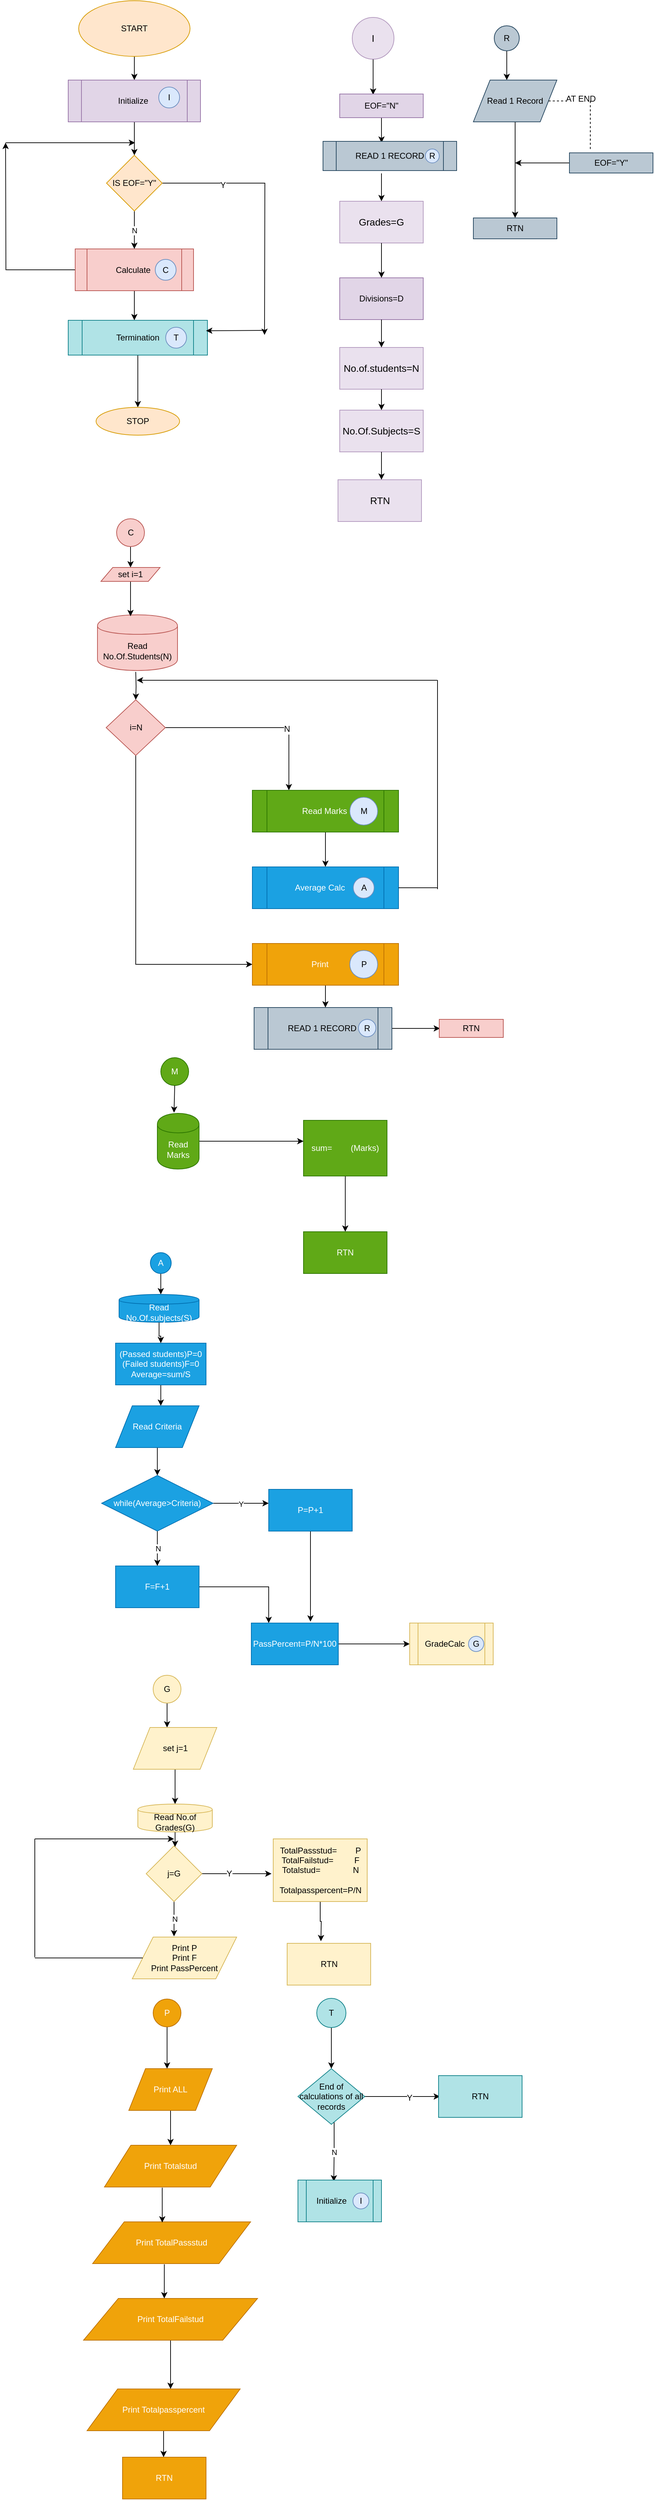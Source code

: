 <mxfile version="11.1.4" type="device"><diagram id="ZQLFduoeoYJBUUgqtm06" name="Page-1"><mxGraphModel dx="868" dy="1684" grid="1" gridSize="6" guides="1" tooltips="1" connect="1" arrows="1" fold="1" page="0" pageScale="1" pageWidth="850" pageHeight="1100" math="0" shadow="0"><root><mxCell id="0"/><mxCell id="1" parent="0"/><mxCell id="sk8tF0rYhIyQ2tInq6y--229" style="edgeStyle=orthogonalEdgeStyle;rounded=0;orthogonalLoop=1;jettySize=auto;html=1;" parent="1" source="3aPJPTAORdc3I3NEziZK-112" edge="1"><mxGeometry relative="1" as="geometry"><mxPoint x="280" y="1430" as="targetPoint"/></mxGeometry></mxCell><mxCell id="3aPJPTAORdc3I3NEziZK-112" value="G" style="ellipse;whiteSpace=wrap;html=1;aspect=fixed;fillColor=#fff2cc;strokeColor=#d6b656;" parent="1" vertex="1"><mxGeometry x="260" y="1355" width="40" height="40" as="geometry"/></mxCell><mxCell id="sk8tF0rYhIyQ2tInq6y--31" style="edgeStyle=orthogonalEdgeStyle;rounded=0;orthogonalLoop=1;jettySize=auto;html=1;" parent="1" source="3aPJPTAORdc3I3NEziZK-126" edge="1"><mxGeometry relative="1" as="geometry"><mxPoint x="501" y="1737" as="targetPoint"/></mxGeometry></mxCell><mxCell id="3aPJPTAORdc3I3NEziZK-126" value="TotalPassstud=&amp;nbsp; &amp;nbsp; &amp;nbsp; &amp;nbsp; P&lt;br&gt;TotalFailstud=&amp;nbsp; &amp;nbsp; &amp;nbsp; &amp;nbsp; &amp;nbsp;F&lt;br&gt;Totalstud=&amp;nbsp; &amp;nbsp; &amp;nbsp; &amp;nbsp; &amp;nbsp; &amp;nbsp; &amp;nbsp; N&lt;br&gt;&lt;br&gt;Totalpasspercent=P/N" style="rounded=0;whiteSpace=wrap;html=1;fillColor=#fff2cc;strokeColor=#d6b656;" parent="1" vertex="1"><mxGeometry x="432.5" y="1590" width="135" height="90" as="geometry"/></mxCell><mxCell id="3aPJPTAORdc3I3NEziZK-130" value="" style="shape=image;html=1;verticalAlign=top;verticalLabelPosition=bottom;labelBackgroundColor=#ffffff;imageAspect=0;aspect=fixed;image=https://cdn2.iconfinder.com/data/icons/crystalproject/Open-Office-Icons/stock_sum.png" parent="1" vertex="1"><mxGeometry x="530.5" y="1600" width="14" height="14" as="geometry"/></mxCell><mxCell id="3aPJPTAORdc3I3NEziZK-131" value="" style="shape=image;html=1;verticalAlign=top;verticalLabelPosition=bottom;labelBackgroundColor=#ffffff;imageAspect=0;aspect=fixed;image=https://cdn2.iconfinder.com/data/icons/crystalproject/Open-Office-Icons/stock_sum.png" parent="1" vertex="1"><mxGeometry x="530.5" y="1617" width="13" height="13" as="geometry"/></mxCell><mxCell id="3aPJPTAORdc3I3NEziZK-135" value="RTN" style="rounded=0;whiteSpace=wrap;html=1;fillColor=#fff2cc;strokeColor=#d6b656;" parent="1" vertex="1"><mxGeometry x="452.5" y="1740" width="120" height="60" as="geometry"/></mxCell><mxCell id="3aPJPTAORdc3I3NEziZK-138" style="edgeStyle=orthogonalEdgeStyle;rounded=0;orthogonalLoop=1;jettySize=auto;html=1;" parent="1" source="3aPJPTAORdc3I3NEziZK-137" edge="1"><mxGeometry relative="1" as="geometry"><mxPoint x="280" y="1920" as="targetPoint"/></mxGeometry></mxCell><mxCell id="3aPJPTAORdc3I3NEziZK-137" value="P" style="ellipse;whiteSpace=wrap;html=1;aspect=fixed;fillColor=#f0a30a;strokeColor=#BD7000;fontColor=#ffffff;" parent="1" vertex="1"><mxGeometry x="260" y="1820" width="40" height="40" as="geometry"/></mxCell><mxCell id="3aPJPTAORdc3I3NEziZK-142" value="Print TotalPassstud" style="shape=parallelogram;perimeter=parallelogramPerimeter;whiteSpace=wrap;html=1;fillColor=#f0a30a;strokeColor=#BD7000;fontColor=#ffffff;" parent="1" vertex="1"><mxGeometry x="173" y="2140" width="227" height="60" as="geometry"/></mxCell><mxCell id="sk8tF0rYhIyQ2tInq6y--40" style="edgeStyle=orthogonalEdgeStyle;rounded=0;orthogonalLoop=1;jettySize=auto;html=1;" parent="1" source="3aPJPTAORdc3I3NEziZK-144" edge="1"><mxGeometry relative="1" as="geometry"><mxPoint x="285" y="2380" as="targetPoint"/></mxGeometry></mxCell><mxCell id="3aPJPTAORdc3I3NEziZK-144" value="Print TotalFailstud" style="shape=parallelogram;perimeter=parallelogramPerimeter;whiteSpace=wrap;html=1;fillColor=#f0a30a;strokeColor=#BD7000;fontColor=#ffffff;" parent="1" vertex="1"><mxGeometry x="160" y="2250" width="250" height="60" as="geometry"/></mxCell><mxCell id="sk8tF0rYhIyQ2tInq6y--230" style="edgeStyle=orthogonalEdgeStyle;rounded=0;orthogonalLoop=1;jettySize=auto;html=1;entryX=0.5;entryY=0;entryDx=0;entryDy=0;" parent="1" source="sk8tF0rYhIyQ2tInq6y--20" target="sk8tF0rYhIyQ2tInq6y--228" edge="1"><mxGeometry relative="1" as="geometry"/></mxCell><mxCell id="sk8tF0rYhIyQ2tInq6y--20" value="set j=1" style="shape=parallelogram;perimeter=parallelogramPerimeter;whiteSpace=wrap;html=1;fillColor=#fff2cc;strokeColor=#d6b656;" parent="1" vertex="1"><mxGeometry x="231.5" y="1430" width="120" height="60" as="geometry"/></mxCell><mxCell id="sk8tF0rYhIyQ2tInq6y--24" style="edgeStyle=orthogonalEdgeStyle;rounded=0;orthogonalLoop=1;jettySize=auto;html=1;" parent="1" source="sk8tF0rYhIyQ2tInq6y--23" edge="1"><mxGeometry relative="1" as="geometry"><mxPoint x="430" y="1640" as="targetPoint"/></mxGeometry></mxCell><mxCell id="sk8tF0rYhIyQ2tInq6y--29" value="Y" style="text;html=1;resizable=0;points=[];align=center;verticalAlign=middle;labelBackgroundColor=#ffffff;" parent="sk8tF0rYhIyQ2tInq6y--24" vertex="1" connectable="0"><mxGeometry x="-0.22" relative="1" as="geometry"><mxPoint as="offset"/></mxGeometry></mxCell><mxCell id="sk8tF0rYhIyQ2tInq6y--25" value="N" style="edgeStyle=orthogonalEdgeStyle;rounded=0;orthogonalLoop=1;jettySize=auto;html=1;" parent="1" source="sk8tF0rYhIyQ2tInq6y--23" edge="1"><mxGeometry relative="1" as="geometry"><mxPoint x="290" y="1730" as="targetPoint"/></mxGeometry></mxCell><mxCell id="sk8tF0rYhIyQ2tInq6y--23" value="j=G" style="rhombus;whiteSpace=wrap;html=1;fillColor=#fff2cc;strokeColor=#d6b656;" parent="1" vertex="1"><mxGeometry x="250" y="1600" width="80" height="80" as="geometry"/></mxCell><mxCell id="sk8tF0rYhIyQ2tInq6y--28" value="Print P&lt;br&gt;Print F&lt;br&gt;Print PassPercent" style="shape=parallelogram;perimeter=parallelogramPerimeter;whiteSpace=wrap;html=1;fillColor=#fff2cc;strokeColor=#d6b656;" parent="1" vertex="1"><mxGeometry x="230" y="1731" width="150" height="60" as="geometry"/></mxCell><mxCell id="sk8tF0rYhIyQ2tInq6y--36" style="edgeStyle=orthogonalEdgeStyle;rounded=0;orthogonalLoop=1;jettySize=auto;html=1;" parent="1" source="sk8tF0rYhIyQ2tInq6y--33" target="sk8tF0rYhIyQ2tInq6y--35" edge="1"><mxGeometry relative="1" as="geometry"><mxPoint x="285" y="2020" as="targetPoint"/></mxGeometry></mxCell><mxCell id="sk8tF0rYhIyQ2tInq6y--33" value="Print ALL" style="shape=parallelogram;perimeter=parallelogramPerimeter;whiteSpace=wrap;html=1;fillColor=#f0a30a;strokeColor=#BD7000;fontColor=#ffffff;" parent="1" vertex="1"><mxGeometry x="225" y="1920" width="120" height="60" as="geometry"/></mxCell><mxCell id="sk8tF0rYhIyQ2tInq6y--35" value="Print Totalstud" style="shape=parallelogram;perimeter=parallelogramPerimeter;whiteSpace=wrap;html=1;fillColor=#f0a30a;strokeColor=#BD7000;fontColor=#ffffff;" parent="1" vertex="1"><mxGeometry x="190" y="2030" width="190" height="60" as="geometry"/></mxCell><mxCell id="sk8tF0rYhIyQ2tInq6y--48" value="" style="shape=image;html=1;verticalAlign=top;verticalLabelPosition=bottom;labelBackgroundColor=#ffffff;imageAspect=0;aspect=fixed;image=https://cdn2.iconfinder.com/data/icons/crystalproject/Open-Office-Icons/stock_sum.png" parent="1" vertex="1"><mxGeometry x="530.5" y="1633.5" width="13" height="13" as="geometry"/></mxCell><mxCell id="wvKOjWyIlI6dBf79b14o-139" style="edgeStyle=orthogonalEdgeStyle;rounded=0;orthogonalLoop=1;jettySize=auto;html=1;" edge="1" parent="1" source="sk8tF0rYhIyQ2tInq6y--49"><mxGeometry relative="1" as="geometry"><mxPoint x="275" y="2478" as="targetPoint"/></mxGeometry></mxCell><mxCell id="sk8tF0rYhIyQ2tInq6y--49" value="Print Totalpasspercent" style="shape=parallelogram;perimeter=parallelogramPerimeter;whiteSpace=wrap;html=1;fillColor=#f0a30a;strokeColor=#BD7000;fontColor=#ffffff;" parent="1" vertex="1"><mxGeometry x="165" y="2380" width="220" height="60" as="geometry"/></mxCell><mxCell id="sk8tF0rYhIyQ2tInq6y--261" value="" style="edgeStyle=orthogonalEdgeStyle;rounded=0;orthogonalLoop=1;jettySize=auto;html=1;" parent="1" source="sk8tF0rYhIyQ2tInq6y--228" target="sk8tF0rYhIyQ2tInq6y--23" edge="1"><mxGeometry relative="1" as="geometry"><Array as="points"><mxPoint x="290" y="1600"/><mxPoint x="290" y="1600"/></Array></mxGeometry></mxCell><mxCell id="sk8tF0rYhIyQ2tInq6y--228" value="Read No.of Grades(G)" style="shape=cylinder;whiteSpace=wrap;html=1;boundedLbl=1;backgroundOutline=1;fillColor=#fff2cc;strokeColor=#d6b656;" parent="1" vertex="1"><mxGeometry x="238" y="1540" width="107" height="40" as="geometry"/></mxCell><mxCell id="sk8tF0rYhIyQ2tInq6y--235" value="" style="endArrow=classic;html=1;exitX=0.454;exitY=1.017;exitDx=0;exitDy=0;exitPerimeter=0;" parent="1" source="3aPJPTAORdc3I3NEziZK-142" edge="1"><mxGeometry width="50" height="50" relative="1" as="geometry"><mxPoint x="270" y="2230" as="sourcePoint"/><mxPoint x="276" y="2250" as="targetPoint"/></mxGeometry></mxCell><mxCell id="sk8tF0rYhIyQ2tInq6y--236" value="" style="endArrow=classic;html=1;exitX=0.437;exitY=1.017;exitDx=0;exitDy=0;exitPerimeter=0;entryX=0.441;entryY=0.017;entryDx=0;entryDy=0;entryPerimeter=0;" parent="1" source="sk8tF0rYhIyQ2tInq6y--35" target="3aPJPTAORdc3I3NEziZK-142" edge="1"><mxGeometry width="50" height="50" relative="1" as="geometry"><mxPoint x="60" y="2640" as="sourcePoint"/><mxPoint x="110" y="2590" as="targetPoint"/></mxGeometry></mxCell><mxCell id="sk8tF0rYhIyQ2tInq6y--266" value="" style="endArrow=none;html=1;entryX=0;entryY=0.5;entryDx=0;entryDy=0;" parent="1" target="sk8tF0rYhIyQ2tInq6y--28" edge="1"><mxGeometry width="50" height="50" relative="1" as="geometry"><mxPoint x="90" y="1761" as="sourcePoint"/><mxPoint x="130" y="1600" as="targetPoint"/></mxGeometry></mxCell><mxCell id="sk8tF0rYhIyQ2tInq6y--268" value="" style="endArrow=none;html=1;" parent="1" edge="1"><mxGeometry width="50" height="50" relative="1" as="geometry"><mxPoint x="90" y="1590" as="sourcePoint"/><mxPoint x="90" y="1760" as="targetPoint"/></mxGeometry></mxCell><mxCell id="sk8tF0rYhIyQ2tInq6y--270" value="" style="endArrow=classic;html=1;" parent="1" edge="1"><mxGeometry width="50" height="50" relative="1" as="geometry"><mxPoint x="90" y="1590" as="sourcePoint"/><mxPoint x="290" y="1590" as="targetPoint"/></mxGeometry></mxCell><mxCell id="vvqrnRVH2BmpitaRhKZG-7" style="edgeStyle=orthogonalEdgeStyle;rounded=0;orthogonalLoop=1;jettySize=auto;html=1;entryX=0.5;entryY=0;entryDx=0;entryDy=0;" parent="1" source="vvqrnRVH2BmpitaRhKZG-6" edge="1" target="vvqrnRVH2BmpitaRhKZG-8"><mxGeometry relative="1" as="geometry"><mxPoint x="519" y="1920" as="targetPoint"/></mxGeometry></mxCell><mxCell id="vvqrnRVH2BmpitaRhKZG-6" value="T" style="ellipse;whiteSpace=wrap;html=1;aspect=fixed;fillColor=#b0e3e6;strokeColor=#0e8088;" parent="1" vertex="1"><mxGeometry x="495" y="1819" width="42" height="42" as="geometry"/></mxCell><mxCell id="vvqrnRVH2BmpitaRhKZG-10" style="edgeStyle=orthogonalEdgeStyle;rounded=0;orthogonalLoop=1;jettySize=auto;html=1;" parent="1" source="vvqrnRVH2BmpitaRhKZG-8" edge="1"><mxGeometry relative="1" as="geometry"><mxPoint x="672" y="1960" as="targetPoint"/></mxGeometry></mxCell><mxCell id="vvqrnRVH2BmpitaRhKZG-11" value="Y" style="text;html=1;resizable=0;points=[];align=center;verticalAlign=middle;labelBackgroundColor=#ffffff;" parent="vvqrnRVH2BmpitaRhKZG-10" vertex="1" connectable="0"><mxGeometry x="0.185" y="-1" relative="1" as="geometry"><mxPoint as="offset"/></mxGeometry></mxCell><mxCell id="vvqrnRVH2BmpitaRhKZG-13" value="N" style="edgeStyle=orthogonalEdgeStyle;rounded=0;orthogonalLoop=1;jettySize=auto;html=1;" parent="1" source="vvqrnRVH2BmpitaRhKZG-8" edge="1"><mxGeometry relative="1" as="geometry"><mxPoint x="519.5" y="2082" as="targetPoint"/><Array as="points"><mxPoint x="520" y="2040"/><mxPoint x="520" y="2040"/></Array></mxGeometry></mxCell><mxCell id="vvqrnRVH2BmpitaRhKZG-8" value="End of calculations of all records" style="rhombus;whiteSpace=wrap;html=1;fillColor=#b0e3e6;strokeColor=#0e8088;" parent="1" vertex="1"><mxGeometry x="468" y="1920" width="96" height="80" as="geometry"/></mxCell><mxCell id="vvqrnRVH2BmpitaRhKZG-12" value="RTN" style="rounded=0;whiteSpace=wrap;html=1;fillColor=#b0e3e6;strokeColor=#0e8088;" parent="1" vertex="1"><mxGeometry x="670" y="1930" width="120" height="60" as="geometry"/></mxCell><mxCell id="vvqrnRVH2BmpitaRhKZG-14" value="Initialize&amp;nbsp; &amp;nbsp; &amp;nbsp; &amp;nbsp;" style="shape=process;whiteSpace=wrap;html=1;backgroundOutline=1;fillColor=#b0e3e6;strokeColor=#0e8088;" parent="1" vertex="1"><mxGeometry x="468" y="2080" width="120" height="60" as="geometry"/></mxCell><mxCell id="vvqrnRVH2BmpitaRhKZG-15" value="I" style="ellipse;whiteSpace=wrap;html=1;aspect=fixed;fillColor=#dae8fc;strokeColor=#6c8ebf;" parent="1" vertex="1"><mxGeometry x="547" y="2098.5" width="23" height="23" as="geometry"/></mxCell><mxCell id="vvqrnRVH2BmpitaRhKZG-19" style="edgeStyle=orthogonalEdgeStyle;rounded=0;orthogonalLoop=1;jettySize=auto;html=1;entryX=0.25;entryY=0;entryDx=0;entryDy=0;" parent="1" source="vvqrnRVH2BmpitaRhKZG-22" target="vvqrnRVH2BmpitaRhKZG-24" edge="1"><mxGeometry relative="1" as="geometry"/></mxCell><mxCell id="vvqrnRVH2BmpitaRhKZG-20" value="N" style="text;html=1;resizable=0;points=[];align=center;verticalAlign=middle;labelBackgroundColor=#ffffff;" parent="vvqrnRVH2BmpitaRhKZG-19" vertex="1" connectable="0"><mxGeometry x="0.339" y="-3" relative="1" as="geometry"><mxPoint as="offset"/></mxGeometry></mxCell><mxCell id="vvqrnRVH2BmpitaRhKZG-21" style="edgeStyle=orthogonalEdgeStyle;rounded=0;orthogonalLoop=1;jettySize=auto;html=1;entryX=0;entryY=0.5;entryDx=0;entryDy=0;" parent="1" source="vvqrnRVH2BmpitaRhKZG-22" target="vvqrnRVH2BmpitaRhKZG-29" edge="1"><mxGeometry relative="1" as="geometry"><Array as="points"><mxPoint x="235.5" y="334"/></Array></mxGeometry></mxCell><mxCell id="vvqrnRVH2BmpitaRhKZG-22" value="i=N" style="rhombus;whiteSpace=wrap;html=1;fillColor=#f8cecc;strokeColor=#b85450;" parent="1" vertex="1"><mxGeometry x="192.5" y="-46" width="85" height="80" as="geometry"/></mxCell><mxCell id="vvqrnRVH2BmpitaRhKZG-23" style="edgeStyle=orthogonalEdgeStyle;rounded=0;orthogonalLoop=1;jettySize=auto;html=1;" parent="1" source="vvqrnRVH2BmpitaRhKZG-24" target="vvqrnRVH2BmpitaRhKZG-26" edge="1"><mxGeometry relative="1" as="geometry"><mxPoint x="507.5" y="184" as="targetPoint"/></mxGeometry></mxCell><mxCell id="vvqrnRVH2BmpitaRhKZG-24" value="Read Marks&amp;nbsp;" style="shape=process;whiteSpace=wrap;html=1;backgroundOutline=1;fillColor=#60a917;strokeColor=#2D7600;fontColor=#ffffff;" parent="1" vertex="1"><mxGeometry x="402.5" y="84" width="210" height="60" as="geometry"/></mxCell><mxCell id="vvqrnRVH2BmpitaRhKZG-25" value="M" style="ellipse;whiteSpace=wrap;html=1;aspect=fixed;fillColor=#dae8fc;strokeColor=#6c8ebf;" parent="1" vertex="1"><mxGeometry x="542.5" y="94" width="40" height="40" as="geometry"/></mxCell><mxCell id="vvqrnRVH2BmpitaRhKZG-26" value="Average Calc&amp;nbsp; &amp;nbsp; &amp;nbsp;" style="shape=process;whiteSpace=wrap;html=1;backgroundOutline=1;fillColor=#1ba1e2;strokeColor=#006EAF;fontColor=#ffffff;" parent="1" vertex="1"><mxGeometry x="402.5" y="194" width="210" height="60" as="geometry"/></mxCell><mxCell id="vvqrnRVH2BmpitaRhKZG-27" value="A" style="ellipse;whiteSpace=wrap;html=1;aspect=fixed;fillColor=#dae8fc;strokeColor=#6c8ebf;" parent="1" vertex="1"><mxGeometry x="547.5" y="209" width="30" height="30" as="geometry"/></mxCell><mxCell id="wvKOjWyIlI6dBf79b14o-143" style="edgeStyle=orthogonalEdgeStyle;rounded=0;orthogonalLoop=1;jettySize=auto;html=1;" edge="1" parent="1" source="vvqrnRVH2BmpitaRhKZG-29"><mxGeometry relative="1" as="geometry"><mxPoint x="507.5" y="396" as="targetPoint"/></mxGeometry></mxCell><mxCell id="vvqrnRVH2BmpitaRhKZG-29" value="Print&amp;nbsp; &amp;nbsp; &amp;nbsp;" style="shape=process;whiteSpace=wrap;html=1;backgroundOutline=1;fillColor=#f0a30a;strokeColor=#BD7000;fontColor=#ffffff;" parent="1" vertex="1"><mxGeometry x="402.5" y="304" width="210" height="60" as="geometry"/></mxCell><mxCell id="vvqrnRVH2BmpitaRhKZG-30" value="P" style="ellipse;whiteSpace=wrap;html=1;aspect=fixed;fillColor=#dae8fc;strokeColor=#6c8ebf;" parent="1" vertex="1"><mxGeometry x="542.5" y="314" width="40" height="40" as="geometry"/></mxCell><mxCell id="vvqrnRVH2BmpitaRhKZG-32" style="edgeStyle=orthogonalEdgeStyle;rounded=0;orthogonalLoop=1;jettySize=auto;html=1;" parent="1" target="vvqrnRVH2BmpitaRhKZG-22" edge="1"><mxGeometry relative="1" as="geometry"><mxPoint x="235" y="-86" as="sourcePoint"/></mxGeometry></mxCell><mxCell id="vvqrnRVH2BmpitaRhKZG-33" value="Read No.Of.Students(N)" style="shape=cylinder;whiteSpace=wrap;html=1;boundedLbl=1;backgroundOutline=1;fillColor=#f8cecc;strokeColor=#b85450;" parent="1" vertex="1"><mxGeometry x="180" y="-168" width="115" height="80" as="geometry"/></mxCell><mxCell id="vvqrnRVH2BmpitaRhKZG-34" style="edgeStyle=orthogonalEdgeStyle;rounded=0;orthogonalLoop=1;jettySize=auto;html=1;" parent="1" source="vvqrnRVH2BmpitaRhKZG-35" target="vvqrnRVH2BmpitaRhKZG-37" edge="1"><mxGeometry relative="1" as="geometry"><mxPoint x="227.5" y="-236" as="targetPoint"/></mxGeometry></mxCell><mxCell id="vvqrnRVH2BmpitaRhKZG-35" value="C" style="ellipse;whiteSpace=wrap;html=1;aspect=fixed;fillColor=#f8cecc;strokeColor=#b85450;" parent="1" vertex="1"><mxGeometry x="207.5" y="-306" width="40" height="40" as="geometry"/></mxCell><mxCell id="vvqrnRVH2BmpitaRhKZG-36" style="edgeStyle=orthogonalEdgeStyle;rounded=0;orthogonalLoop=1;jettySize=auto;html=1;entryX=0.413;entryY=0.025;entryDx=0;entryDy=0;entryPerimeter=0;" parent="1" source="vvqrnRVH2BmpitaRhKZG-37" target="vvqrnRVH2BmpitaRhKZG-33" edge="1"><mxGeometry relative="1" as="geometry"/></mxCell><mxCell id="vvqrnRVH2BmpitaRhKZG-37" value="set i=1" style="shape=parallelogram;perimeter=parallelogramPerimeter;whiteSpace=wrap;html=1;fillColor=#f8cecc;strokeColor=#b85450;" parent="1" vertex="1"><mxGeometry x="185" y="-236" width="85" height="20" as="geometry"/></mxCell><mxCell id="vvqrnRVH2BmpitaRhKZG-38" value="" style="endArrow=none;html=1;entryX=1;entryY=0.5;entryDx=0;entryDy=0;" parent="1" target="vvqrnRVH2BmpitaRhKZG-26" edge="1"><mxGeometry width="50" height="50" relative="1" as="geometry"><mxPoint x="668.5" y="224" as="sourcePoint"/><mxPoint x="132.5" y="94" as="targetPoint"/><Array as="points"/></mxGeometry></mxCell><mxCell id="vvqrnRVH2BmpitaRhKZG-39" value="" style="endArrow=none;html=1;" parent="1" edge="1"><mxGeometry width="50" height="50" relative="1" as="geometry"><mxPoint x="668.5" y="226" as="sourcePoint"/><mxPoint x="668.5" y="-74" as="targetPoint"/></mxGeometry></mxCell><mxCell id="vvqrnRVH2BmpitaRhKZG-40" value="" style="endArrow=classic;html=1;" parent="1" edge="1"><mxGeometry width="50" height="50" relative="1" as="geometry"><mxPoint x="668.5" y="-74" as="sourcePoint"/><mxPoint x="236.5" y="-74" as="targetPoint"/></mxGeometry></mxCell><mxCell id="vvqrnRVH2BmpitaRhKZG-41" value="M" style="ellipse;whiteSpace=wrap;html=1;aspect=fixed;fillColor=#60a917;strokeColor=#2D7600;fontColor=#ffffff;" parent="1" vertex="1"><mxGeometry x="271" y="468" width="40" height="40" as="geometry"/></mxCell><mxCell id="vvqrnRVH2BmpitaRhKZG-42" style="edgeStyle=orthogonalEdgeStyle;rounded=0;orthogonalLoop=1;jettySize=auto;html=1;" parent="1" source="vvqrnRVH2BmpitaRhKZG-43" target="vvqrnRVH2BmpitaRhKZG-45" edge="1"><mxGeometry relative="1" as="geometry"><mxPoint x="536" y="748" as="targetPoint"/></mxGeometry></mxCell><mxCell id="vvqrnRVH2BmpitaRhKZG-43" value="sum=&amp;nbsp; &amp;nbsp; &amp;nbsp; &amp;nbsp; (Marks)" style="rounded=0;whiteSpace=wrap;html=1;fillColor=#60a917;strokeColor=#2D7600;fontColor=#ffffff;" parent="1" vertex="1"><mxGeometry x="476" y="558" width="120" height="80" as="geometry"/></mxCell><mxCell id="vvqrnRVH2BmpitaRhKZG-44" value="" style="shape=image;html=1;verticalAlign=top;verticalLabelPosition=bottom;labelBackgroundColor=#ffffff;imageAspect=0;aspect=fixed;image=https://cdn2.iconfinder.com/data/icons/crystalproject/Open-Office-Icons/stock_sum.png" parent="1" vertex="1"><mxGeometry x="524" y="592" width="12" height="12" as="geometry"/></mxCell><mxCell id="vvqrnRVH2BmpitaRhKZG-45" value="RTN" style="rounded=0;whiteSpace=wrap;html=1;fillColor=#60a917;strokeColor=#2D7600;fontColor=#ffffff;" parent="1" vertex="1"><mxGeometry x="476" y="718" width="120" height="60" as="geometry"/></mxCell><mxCell id="vvqrnRVH2BmpitaRhKZG-46" style="edgeStyle=orthogonalEdgeStyle;rounded=0;orthogonalLoop=1;jettySize=auto;html=1;" parent="1" source="vvqrnRVH2BmpitaRhKZG-47" edge="1"><mxGeometry relative="1" as="geometry"><mxPoint x="271" y="808" as="targetPoint"/></mxGeometry></mxCell><mxCell id="vvqrnRVH2BmpitaRhKZG-47" value="A" style="ellipse;whiteSpace=wrap;html=1;aspect=fixed;fillColor=#1ba1e2;strokeColor=#006EAF;fontColor=#ffffff;" parent="1" vertex="1"><mxGeometry x="256" y="748" width="30" height="30" as="geometry"/></mxCell><mxCell id="vvqrnRVH2BmpitaRhKZG-48" style="edgeStyle=orthogonalEdgeStyle;rounded=0;orthogonalLoop=1;jettySize=auto;html=1;" parent="1" source="vvqrnRVH2BmpitaRhKZG-49" edge="1"><mxGeometry relative="1" as="geometry"><mxPoint x="271" y="968" as="targetPoint"/></mxGeometry></mxCell><mxCell id="vvqrnRVH2BmpitaRhKZG-49" value="(Passed students)P=0&lt;br&gt;(Failed students)F=0&lt;br&gt;Average=sum/S" style="rounded=0;whiteSpace=wrap;html=1;fillColor=#1ba1e2;strokeColor=#006EAF;fontColor=#ffffff;" parent="1" vertex="1"><mxGeometry x="206" y="878" width="130" height="60" as="geometry"/></mxCell><mxCell id="vvqrnRVH2BmpitaRhKZG-50" style="edgeStyle=orthogonalEdgeStyle;rounded=0;orthogonalLoop=1;jettySize=auto;html=1;" parent="1" source="vvqrnRVH2BmpitaRhKZG-51" target="vvqrnRVH2BmpitaRhKZG-54" edge="1"><mxGeometry relative="1" as="geometry"><mxPoint x="266" y="1068" as="targetPoint"/></mxGeometry></mxCell><mxCell id="vvqrnRVH2BmpitaRhKZG-51" value="Read Criteria" style="shape=parallelogram;perimeter=parallelogramPerimeter;whiteSpace=wrap;html=1;fillColor=#1ba1e2;strokeColor=#006EAF;fontColor=#ffffff;" parent="1" vertex="1"><mxGeometry x="206" y="968" width="120" height="60" as="geometry"/></mxCell><mxCell id="vvqrnRVH2BmpitaRhKZG-52" value="Y" style="edgeStyle=orthogonalEdgeStyle;rounded=0;orthogonalLoop=1;jettySize=auto;html=1;" parent="1" source="vvqrnRVH2BmpitaRhKZG-54" edge="1"><mxGeometry relative="1" as="geometry"><mxPoint x="426" y="1108" as="targetPoint"/></mxGeometry></mxCell><mxCell id="vvqrnRVH2BmpitaRhKZG-53" value="N" style="edgeStyle=orthogonalEdgeStyle;rounded=0;orthogonalLoop=1;jettySize=auto;html=1;" parent="1" source="vvqrnRVH2BmpitaRhKZG-54" edge="1"><mxGeometry relative="1" as="geometry"><mxPoint x="266" y="1198" as="targetPoint"/></mxGeometry></mxCell><mxCell id="vvqrnRVH2BmpitaRhKZG-54" value="while(Average&amp;gt;Criteria)" style="rhombus;whiteSpace=wrap;html=1;fillColor=#1ba1e2;strokeColor=#006EAF;fontColor=#ffffff;" parent="1" vertex="1"><mxGeometry x="186" y="1068" width="160" height="80" as="geometry"/></mxCell><mxCell id="vvqrnRVH2BmpitaRhKZG-55" value="" style="edgeStyle=orthogonalEdgeStyle;rounded=0;orthogonalLoop=1;jettySize=auto;html=1;entryX=0.5;entryY=0;entryDx=0;entryDy=0;" parent="1" source="vvqrnRVH2BmpitaRhKZG-56" edge="1"><mxGeometry relative="1" as="geometry"><mxPoint x="486" y="1278" as="targetPoint"/></mxGeometry></mxCell><mxCell id="vvqrnRVH2BmpitaRhKZG-56" value="P=P+1" style="rounded=0;whiteSpace=wrap;html=1;fillColor=#1ba1e2;strokeColor=#006EAF;fontColor=#ffffff;" parent="1" vertex="1"><mxGeometry x="426" y="1088" width="120" height="60" as="geometry"/></mxCell><mxCell id="vvqrnRVH2BmpitaRhKZG-57" style="edgeStyle=orthogonalEdgeStyle;rounded=0;orthogonalLoop=1;jettySize=auto;html=1;entryX=0.2;entryY=0;entryDx=0;entryDy=0;entryPerimeter=0;" parent="1" source="vvqrnRVH2BmpitaRhKZG-58" edge="1" target="vvqrnRVH2BmpitaRhKZG-62"><mxGeometry relative="1" as="geometry"><mxPoint x="426" y="1273" as="targetPoint"/></mxGeometry></mxCell><mxCell id="vvqrnRVH2BmpitaRhKZG-58" value="F=F+1" style="rounded=0;whiteSpace=wrap;html=1;fillColor=#1ba1e2;strokeColor=#006EAF;fontColor=#ffffff;" parent="1" vertex="1"><mxGeometry x="206" y="1198" width="120" height="60" as="geometry"/></mxCell><mxCell id="vvqrnRVH2BmpitaRhKZG-59" style="edgeStyle=orthogonalEdgeStyle;rounded=0;orthogonalLoop=1;jettySize=auto;html=1;" parent="1" source="vvqrnRVH2BmpitaRhKZG-60" edge="1"><mxGeometry relative="1" as="geometry"><mxPoint x="476" y="588" as="targetPoint"/></mxGeometry></mxCell><mxCell id="vvqrnRVH2BmpitaRhKZG-60" value="Read Marks" style="shape=cylinder;whiteSpace=wrap;html=1;boundedLbl=1;backgroundOutline=1;fillColor=#60a917;strokeColor=#2D7600;fontColor=#ffffff;" parent="1" vertex="1"><mxGeometry x="266" y="548" width="60" height="80" as="geometry"/></mxCell><mxCell id="vvqrnRVH2BmpitaRhKZG-61" style="edgeStyle=orthogonalEdgeStyle;rounded=0;orthogonalLoop=1;jettySize=auto;html=1;" parent="1" source="vvqrnRVH2BmpitaRhKZG-62" target="vvqrnRVH2BmpitaRhKZG-63" edge="1"><mxGeometry relative="1" as="geometry"><mxPoint x="566" y="1310" as="targetPoint"/></mxGeometry></mxCell><mxCell id="vvqrnRVH2BmpitaRhKZG-62" value="PassPercent=P/N*100" style="rounded=0;whiteSpace=wrap;html=1;fillColor=#1ba1e2;strokeColor=#006EAF;fontColor=#ffffff;" parent="1" vertex="1"><mxGeometry x="401" y="1280" width="125" height="60" as="geometry"/></mxCell><mxCell id="vvqrnRVH2BmpitaRhKZG-63" value="GradeCalc&amp;nbsp; &amp;nbsp; &amp;nbsp;&amp;nbsp;" style="shape=process;whiteSpace=wrap;html=1;backgroundOutline=1;fillColor=#fff2cc;strokeColor=#d6b656;" parent="1" vertex="1"><mxGeometry x="628.5" y="1280" width="120" height="60" as="geometry"/></mxCell><mxCell id="vvqrnRVH2BmpitaRhKZG-64" value="G" style="ellipse;whiteSpace=wrap;html=1;aspect=fixed;fillColor=#dae8fc;strokeColor=#6c8ebf;" parent="1" vertex="1"><mxGeometry x="713" y="1299" width="22" height="22" as="geometry"/></mxCell><mxCell id="vvqrnRVH2BmpitaRhKZG-65" style="edgeStyle=orthogonalEdgeStyle;rounded=0;orthogonalLoop=1;jettySize=auto;html=1;entryX=0.5;entryY=0;entryDx=0;entryDy=0;" parent="1" source="vvqrnRVH2BmpitaRhKZG-66" target="vvqrnRVH2BmpitaRhKZG-49" edge="1"><mxGeometry relative="1" as="geometry"/></mxCell><mxCell id="vvqrnRVH2BmpitaRhKZG-66" value="Read No.Of.subjects(S)" style="shape=cylinder;whiteSpace=wrap;html=1;boundedLbl=1;backgroundOutline=1;fillColor=#1ba1e2;strokeColor=#006EAF;fontColor=#ffffff;" parent="1" vertex="1"><mxGeometry x="211" y="808" width="115" height="40" as="geometry"/></mxCell><mxCell id="vvqrnRVH2BmpitaRhKZG-67" value="" style="endArrow=classic;html=1;exitX=0.5;exitY=1;exitDx=0;exitDy=0;entryX=0.4;entryY=-0.012;entryDx=0;entryDy=0;entryPerimeter=0;" parent="1" source="vvqrnRVH2BmpitaRhKZG-41" target="vvqrnRVH2BmpitaRhKZG-60" edge="1"><mxGeometry width="50" height="50" relative="1" as="geometry"><mxPoint x="336" y="518" as="sourcePoint"/><mxPoint x="386" y="468" as="targetPoint"/></mxGeometry></mxCell><mxCell id="wvKOjWyIlI6dBf79b14o-136" value="RTN" style="rounded=0;whiteSpace=wrap;html=1;fillColor=#f0a30a;strokeColor=#BD7000;fontColor=#ffffff;" vertex="1" parent="1"><mxGeometry x="216" y="2478" width="120" height="60" as="geometry"/></mxCell><mxCell id="wvKOjWyIlI6dBf79b14o-90" style="edgeStyle=orthogonalEdgeStyle;rounded=0;orthogonalLoop=1;jettySize=auto;html=1;entryX=0.5;entryY=0;entryDx=0;entryDy=0;" edge="1" source="wvKOjWyIlI6dBf79b14o-91" target="wvKOjWyIlI6dBf79b14o-93" parent="1"><mxGeometry relative="1" as="geometry"><mxPoint x="233" y="-942" as="targetPoint"/></mxGeometry></mxCell><mxCell id="wvKOjWyIlI6dBf79b14o-91" value="START" style="ellipse;whiteSpace=wrap;html=1;fillColor=#ffe6cc;strokeColor=#d79b00;" vertex="1" parent="1"><mxGeometry x="153" y="-1050" width="160" height="80" as="geometry"/></mxCell><mxCell id="wvKOjWyIlI6dBf79b14o-92" style="edgeStyle=orthogonalEdgeStyle;rounded=0;orthogonalLoop=1;jettySize=auto;html=1;entryX=0.5;entryY=0;entryDx=0;entryDy=0;" edge="1" source="wvKOjWyIlI6dBf79b14o-93" target="wvKOjWyIlI6dBf79b14o-107" parent="1"><mxGeometry relative="1" as="geometry"/></mxCell><mxCell id="wvKOjWyIlI6dBf79b14o-93" value="Initialize&amp;nbsp;" style="shape=process;whiteSpace=wrap;html=1;backgroundOutline=1;fillColor=#e1d5e7;strokeColor=#9673a6;" vertex="1" parent="1"><mxGeometry x="138" y="-936" width="190" height="60" as="geometry"/></mxCell><mxCell id="wvKOjWyIlI6dBf79b14o-94" value="I" style="ellipse;whiteSpace=wrap;html=1;aspect=fixed;fillColor=#dae8fc;strokeColor=#6c8ebf;" vertex="1" parent="1"><mxGeometry x="268" y="-926" width="30" height="30" as="geometry"/></mxCell><mxCell id="wvKOjWyIlI6dBf79b14o-95" style="edgeStyle=orthogonalEdgeStyle;rounded=0;orthogonalLoop=1;jettySize=auto;html=1;" edge="1" source="wvKOjWyIlI6dBf79b14o-97" parent="1"><mxGeometry relative="1" as="geometry"><mxPoint x="233" y="-591" as="targetPoint"/></mxGeometry></mxCell><mxCell id="wvKOjWyIlI6dBf79b14o-96" style="edgeStyle=orthogonalEdgeStyle;rounded=0;orthogonalLoop=1;jettySize=auto;html=1;" edge="1" source="wvKOjWyIlI6dBf79b14o-97" parent="1"><mxGeometry relative="1" as="geometry"><mxPoint x="48" y="-846" as="targetPoint"/></mxGeometry></mxCell><mxCell id="wvKOjWyIlI6dBf79b14o-97" value="Calculate&amp;nbsp;" style="shape=process;whiteSpace=wrap;html=1;backgroundOutline=1;fillColor=#f8cecc;strokeColor=#b85450;" vertex="1" parent="1"><mxGeometry x="148" y="-693.5" width="170" height="60" as="geometry"/></mxCell><mxCell id="wvKOjWyIlI6dBf79b14o-98" value="C" style="ellipse;whiteSpace=wrap;html=1;aspect=fixed;fillColor=#dae8fc;strokeColor=#6c8ebf;" vertex="1" parent="1"><mxGeometry x="263" y="-678.5" width="30" height="30" as="geometry"/></mxCell><mxCell id="wvKOjWyIlI6dBf79b14o-99" style="edgeStyle=orthogonalEdgeStyle;rounded=0;orthogonalLoop=1;jettySize=auto;html=1;" edge="1" source="wvKOjWyIlI6dBf79b14o-100" target="wvKOjWyIlI6dBf79b14o-102" parent="1"><mxGeometry relative="1" as="geometry"><mxPoint x="238" y="-476" as="targetPoint"/></mxGeometry></mxCell><mxCell id="wvKOjWyIlI6dBf79b14o-100" value="Termination" style="shape=process;whiteSpace=wrap;html=1;backgroundOutline=1;fillColor=#b0e3e6;strokeColor=#0e8088;" vertex="1" parent="1"><mxGeometry x="138" y="-591" width="200" height="50" as="geometry"/></mxCell><mxCell id="wvKOjWyIlI6dBf79b14o-101" value="T" style="ellipse;whiteSpace=wrap;html=1;aspect=fixed;fillColor=#dae8fc;strokeColor=#6c8ebf;" vertex="1" parent="1"><mxGeometry x="278" y="-581" width="30" height="30" as="geometry"/></mxCell><mxCell id="wvKOjWyIlI6dBf79b14o-102" value="STOP" style="ellipse;whiteSpace=wrap;html=1;fillColor=#ffe6cc;strokeColor=#d79b00;" vertex="1" parent="1"><mxGeometry x="178" y="-466" width="120" height="40" as="geometry"/></mxCell><mxCell id="wvKOjWyIlI6dBf79b14o-103" value="" style="endArrow=classic;html=1;" edge="1" parent="1"><mxGeometry width="50" height="50" relative="1" as="geometry"><mxPoint x="419" y="-576.5" as="sourcePoint"/><mxPoint x="336" y="-576" as="targetPoint"/></mxGeometry></mxCell><mxCell id="wvKOjWyIlI6dBf79b14o-104" style="edgeStyle=orthogonalEdgeStyle;rounded=0;orthogonalLoop=1;jettySize=auto;html=1;" edge="1" source="wvKOjWyIlI6dBf79b14o-107" parent="1"><mxGeometry relative="1" as="geometry"><mxPoint x="420" y="-570" as="targetPoint"/></mxGeometry></mxCell><mxCell id="wvKOjWyIlI6dBf79b14o-105" value="Y" style="text;html=1;resizable=0;points=[];align=center;verticalAlign=middle;labelBackgroundColor=#ffffff;" vertex="1" connectable="0" parent="wvKOjWyIlI6dBf79b14o-104"><mxGeometry x="-0.523" y="-3" relative="1" as="geometry"><mxPoint as="offset"/></mxGeometry></mxCell><mxCell id="wvKOjWyIlI6dBf79b14o-106" value="N" style="edgeStyle=orthogonalEdgeStyle;rounded=0;orthogonalLoop=1;jettySize=auto;html=1;entryX=0.5;entryY=0;entryDx=0;entryDy=0;" edge="1" source="wvKOjWyIlI6dBf79b14o-107" target="wvKOjWyIlI6dBf79b14o-97" parent="1"><mxGeometry relative="1" as="geometry"/></mxCell><mxCell id="wvKOjWyIlI6dBf79b14o-107" value="IS EOF=&quot;Y&quot;" style="rhombus;whiteSpace=wrap;html=1;fillColor=#ffe6cc;strokeColor=#d79b00;" vertex="1" parent="1"><mxGeometry x="193" y="-828" width="80" height="80" as="geometry"/></mxCell><mxCell id="wvKOjWyIlI6dBf79b14o-108" value="" style="endArrow=classic;html=1;" edge="1" parent="1"><mxGeometry width="50" height="50" relative="1" as="geometry"><mxPoint x="48" y="-846" as="sourcePoint"/><mxPoint x="234" y="-846" as="targetPoint"/></mxGeometry></mxCell><mxCell id="wvKOjWyIlI6dBf79b14o-109" value="" style="endArrow=classic;html=1;fontSize=14;exitX=0.5;exitY=1;exitDx=0;exitDy=0;" edge="1" parent="1"><mxGeometry width="50" height="50" relative="1" as="geometry"><mxPoint x="588" y="-802" as="sourcePoint"/><mxPoint x="588" y="-762" as="targetPoint"/><Array as="points"><mxPoint x="588" y="-782"/></Array></mxGeometry></mxCell><mxCell id="wvKOjWyIlI6dBf79b14o-110" value="Grades=G" style="rounded=0;whiteSpace=wrap;html=1;fontSize=14;opacity=70;fillColor=#e1d5e7;strokeColor=#9673a6;" vertex="1" parent="1"><mxGeometry x="528" y="-762" width="120" height="60" as="geometry"/></mxCell><mxCell id="wvKOjWyIlI6dBf79b14o-111" value="" style="endArrow=classic;html=1;fontSize=14;exitX=0.5;exitY=1;exitDx=0;exitDy=0;" edge="1" source="wvKOjWyIlI6dBf79b14o-110" target="wvKOjWyIlI6dBf79b14o-112" parent="1"><mxGeometry width="50" height="50" relative="1" as="geometry"><mxPoint x="513" y="-612" as="sourcePoint"/><mxPoint x="588" y="-642" as="targetPoint"/></mxGeometry></mxCell><mxCell id="wvKOjWyIlI6dBf79b14o-112" value="Divisions=D" style="rounded=0;whiteSpace=wrap;html=1;fillColor=#e1d5e7;strokeColor=#9673a6;" vertex="1" parent="1"><mxGeometry x="528" y="-652" width="120" height="60" as="geometry"/></mxCell><mxCell id="wvKOjWyIlI6dBf79b14o-113" value="No.of.students=N" style="rounded=0;whiteSpace=wrap;html=1;fontSize=14;opacity=70;fillColor=#e1d5e7;strokeColor=#9673a6;" vertex="1" parent="1"><mxGeometry x="528" y="-552" width="120" height="60" as="geometry"/></mxCell><mxCell id="wvKOjWyIlI6dBf79b14o-114" value="" style="endArrow=classic;html=1;fontSize=14;exitX=0.5;exitY=1;exitDx=0;exitDy=0;entryX=0.5;entryY=0;entryDx=0;entryDy=0;" edge="1" source="wvKOjWyIlI6dBf79b14o-112" target="wvKOjWyIlI6dBf79b14o-113" parent="1"><mxGeometry width="50" height="50" relative="1" as="geometry"><mxPoint x="513" y="-422" as="sourcePoint"/><mxPoint x="563" y="-472" as="targetPoint"/></mxGeometry></mxCell><mxCell id="wvKOjWyIlI6dBf79b14o-115" value="No.Of.Subjects=S" style="rounded=0;whiteSpace=wrap;html=1;fontSize=14;opacity=70;fillColor=#e1d5e7;strokeColor=#9673a6;" vertex="1" parent="1"><mxGeometry x="528" y="-462" width="120" height="60" as="geometry"/></mxCell><mxCell id="wvKOjWyIlI6dBf79b14o-116" value="" style="endArrow=classic;html=1;fontSize=14;exitX=0.5;exitY=1;exitDx=0;exitDy=0;entryX=0.5;entryY=0;entryDx=0;entryDy=0;" edge="1" source="wvKOjWyIlI6dBf79b14o-113" target="wvKOjWyIlI6dBf79b14o-115" parent="1"><mxGeometry width="50" height="50" relative="1" as="geometry"><mxPoint x="513" y="-332" as="sourcePoint"/><mxPoint x="563" y="-382" as="targetPoint"/></mxGeometry></mxCell><mxCell id="wvKOjWyIlI6dBf79b14o-117" style="edgeStyle=orthogonalEdgeStyle;rounded=0;orthogonalLoop=1;jettySize=auto;html=1;entryX=0.4;entryY=0.029;entryDx=0;entryDy=0;entryPerimeter=0;" edge="1" source="wvKOjWyIlI6dBf79b14o-118" target="wvKOjWyIlI6dBf79b14o-122" parent="1"><mxGeometry relative="1" as="geometry"/></mxCell><mxCell id="wvKOjWyIlI6dBf79b14o-118" value="I" style="ellipse;whiteSpace=wrap;html=1;aspect=fixed;fontSize=14;opacity=70;fillColor=#e1d5e7;strokeColor=#9673a6;" vertex="1" parent="1"><mxGeometry x="546" y="-1026" width="60" height="60" as="geometry"/></mxCell><mxCell id="wvKOjWyIlI6dBf79b14o-119" value="" style="endArrow=classic;html=1;fontSize=14;exitX=0.5;exitY=1;exitDx=0;exitDy=0;" edge="1" source="wvKOjWyIlI6dBf79b14o-115" parent="1"><mxGeometry width="50" height="50" relative="1" as="geometry"><mxPoint x="533" y="-232" as="sourcePoint"/><mxPoint x="588" y="-362" as="targetPoint"/></mxGeometry></mxCell><mxCell id="wvKOjWyIlI6dBf79b14o-120" value="RTN" style="rounded=0;whiteSpace=wrap;html=1;fontSize=14;opacity=70;fillColor=#e1d5e7;strokeColor=#9673a6;" vertex="1" parent="1"><mxGeometry x="525.5" y="-362" width="120" height="60" as="geometry"/></mxCell><mxCell id="wvKOjWyIlI6dBf79b14o-121" style="edgeStyle=orthogonalEdgeStyle;rounded=0;orthogonalLoop=1;jettySize=auto;html=1;entryX=0.438;entryY=0.048;entryDx=0;entryDy=0;entryPerimeter=0;" edge="1" source="wvKOjWyIlI6dBf79b14o-122" target="wvKOjWyIlI6dBf79b14o-123" parent="1"><mxGeometry relative="1" as="geometry"/></mxCell><mxCell id="wvKOjWyIlI6dBf79b14o-122" value="EOF=&quot;N&quot;" style="rounded=0;whiteSpace=wrap;html=1;fillColor=#e1d5e7;strokeColor=#9673a6;" vertex="1" parent="1"><mxGeometry x="528" y="-916" width="120" height="34" as="geometry"/></mxCell><mxCell id="wvKOjWyIlI6dBf79b14o-123" value="READ 1 RECORD" style="shape=process;whiteSpace=wrap;html=1;backgroundOutline=1;fillColor=#bac8d3;strokeColor=#23445d;" vertex="1" parent="1"><mxGeometry x="504" y="-848" width="192" height="42" as="geometry"/></mxCell><mxCell id="wvKOjWyIlI6dBf79b14o-124" value="R" style="ellipse;whiteSpace=wrap;html=1;aspect=fixed;fillColor=#dae8fc;strokeColor=#6c8ebf;" vertex="1" parent="1"><mxGeometry x="651" y="-837" width="20" height="20" as="geometry"/></mxCell><mxCell id="wvKOjWyIlI6dBf79b14o-125" style="edgeStyle=orthogonalEdgeStyle;rounded=0;orthogonalLoop=1;jettySize=auto;html=1;entryX=0.4;entryY=0;entryDx=0;entryDy=0;entryPerimeter=0;" edge="1" source="wvKOjWyIlI6dBf79b14o-126" target="wvKOjWyIlI6dBf79b14o-128" parent="1"><mxGeometry relative="1" as="geometry"/></mxCell><mxCell id="wvKOjWyIlI6dBf79b14o-126" value="R" style="ellipse;whiteSpace=wrap;html=1;aspect=fixed;fillColor=#bac8d3;strokeColor=#23445d;" vertex="1" parent="1"><mxGeometry x="750" y="-1014" width="36" height="36" as="geometry"/></mxCell><mxCell id="wvKOjWyIlI6dBf79b14o-127" style="edgeStyle=orthogonalEdgeStyle;rounded=0;orthogonalLoop=1;jettySize=auto;html=1;" edge="1" source="wvKOjWyIlI6dBf79b14o-128" target="wvKOjWyIlI6dBf79b14o-129" parent="1"><mxGeometry relative="1" as="geometry"><mxPoint x="780" y="-792" as="targetPoint"/></mxGeometry></mxCell><mxCell id="wvKOjWyIlI6dBf79b14o-128" value="Read 1 Record" style="shape=parallelogram;perimeter=parallelogramPerimeter;whiteSpace=wrap;html=1;fillColor=#bac8d3;strokeColor=#23445d;" vertex="1" parent="1"><mxGeometry x="720" y="-936" width="120" height="60" as="geometry"/></mxCell><mxCell id="wvKOjWyIlI6dBf79b14o-129" value="RTN" style="rounded=0;whiteSpace=wrap;html=1;fillColor=#bac8d3;strokeColor=#23445d;" vertex="1" parent="1"><mxGeometry x="720" y="-738" width="120" height="30" as="geometry"/></mxCell><mxCell id="wvKOjWyIlI6dBf79b14o-130" value="" style="endArrow=none;dashed=1;html=1;exitX=1;exitY=0.5;exitDx=0;exitDy=0;" edge="1" source="wvKOjWyIlI6dBf79b14o-128" parent="1"><mxGeometry width="50" height="50" relative="1" as="geometry"><mxPoint x="-54" y="-912" as="sourcePoint"/><mxPoint x="894" y="-906" as="targetPoint"/></mxGeometry></mxCell><mxCell id="wvKOjWyIlI6dBf79b14o-131" value="AT END" style="text;html=1;resizable=0;points=[];align=center;verticalAlign=middle;labelBackgroundColor=#ffffff;" vertex="1" connectable="0" parent="wvKOjWyIlI6dBf79b14o-130"><mxGeometry x="0.394" y="3" relative="1" as="geometry"><mxPoint as="offset"/></mxGeometry></mxCell><mxCell id="wvKOjWyIlI6dBf79b14o-132" value="" style="endArrow=none;dashed=1;html=1;" edge="1" parent="1"><mxGeometry width="50" height="50" relative="1" as="geometry"><mxPoint x="888" y="-906" as="sourcePoint"/><mxPoint x="888" y="-834" as="targetPoint"/></mxGeometry></mxCell><mxCell id="wvKOjWyIlI6dBf79b14o-133" style="edgeStyle=orthogonalEdgeStyle;rounded=0;orthogonalLoop=1;jettySize=auto;html=1;" edge="1" source="wvKOjWyIlI6dBf79b14o-134" parent="1"><mxGeometry relative="1" as="geometry"><mxPoint x="780" y="-817" as="targetPoint"/></mxGeometry></mxCell><mxCell id="wvKOjWyIlI6dBf79b14o-134" value="EOF=&quot;Y&quot;" style="rounded=0;whiteSpace=wrap;html=1;fillColor=#bac8d3;strokeColor=#23445d;" vertex="1" parent="1"><mxGeometry x="858" y="-831.5" width="120" height="29" as="geometry"/></mxCell><mxCell id="wvKOjWyIlI6dBf79b14o-144" style="edgeStyle=orthogonalEdgeStyle;rounded=0;orthogonalLoop=1;jettySize=auto;html=1;" edge="1" parent="1" source="wvKOjWyIlI6dBf79b14o-140"><mxGeometry relative="1" as="geometry"><mxPoint x="672" y="426" as="targetPoint"/></mxGeometry></mxCell><mxCell id="wvKOjWyIlI6dBf79b14o-140" value="READ 1 RECORD&amp;nbsp;" style="shape=process;whiteSpace=wrap;html=1;backgroundOutline=1;fillColor=#bac8d3;strokeColor=#23445d;" vertex="1" parent="1"><mxGeometry x="405" y="396" width="198" height="60" as="geometry"/></mxCell><mxCell id="wvKOjWyIlI6dBf79b14o-141" value="RTN" style="rounded=0;whiteSpace=wrap;html=1;fillColor=#f8cecc;strokeColor=#b85450;" vertex="1" parent="1"><mxGeometry x="671" y="413" width="92" height="26" as="geometry"/></mxCell><mxCell id="wvKOjWyIlI6dBf79b14o-145" value="R" style="ellipse;whiteSpace=wrap;html=1;aspect=fixed;fillColor=#dae8fc;strokeColor=#6c8ebf;" vertex="1" parent="1"><mxGeometry x="555" y="413" width="25" height="25" as="geometry"/></mxCell></root></mxGraphModel></diagram></mxfile>